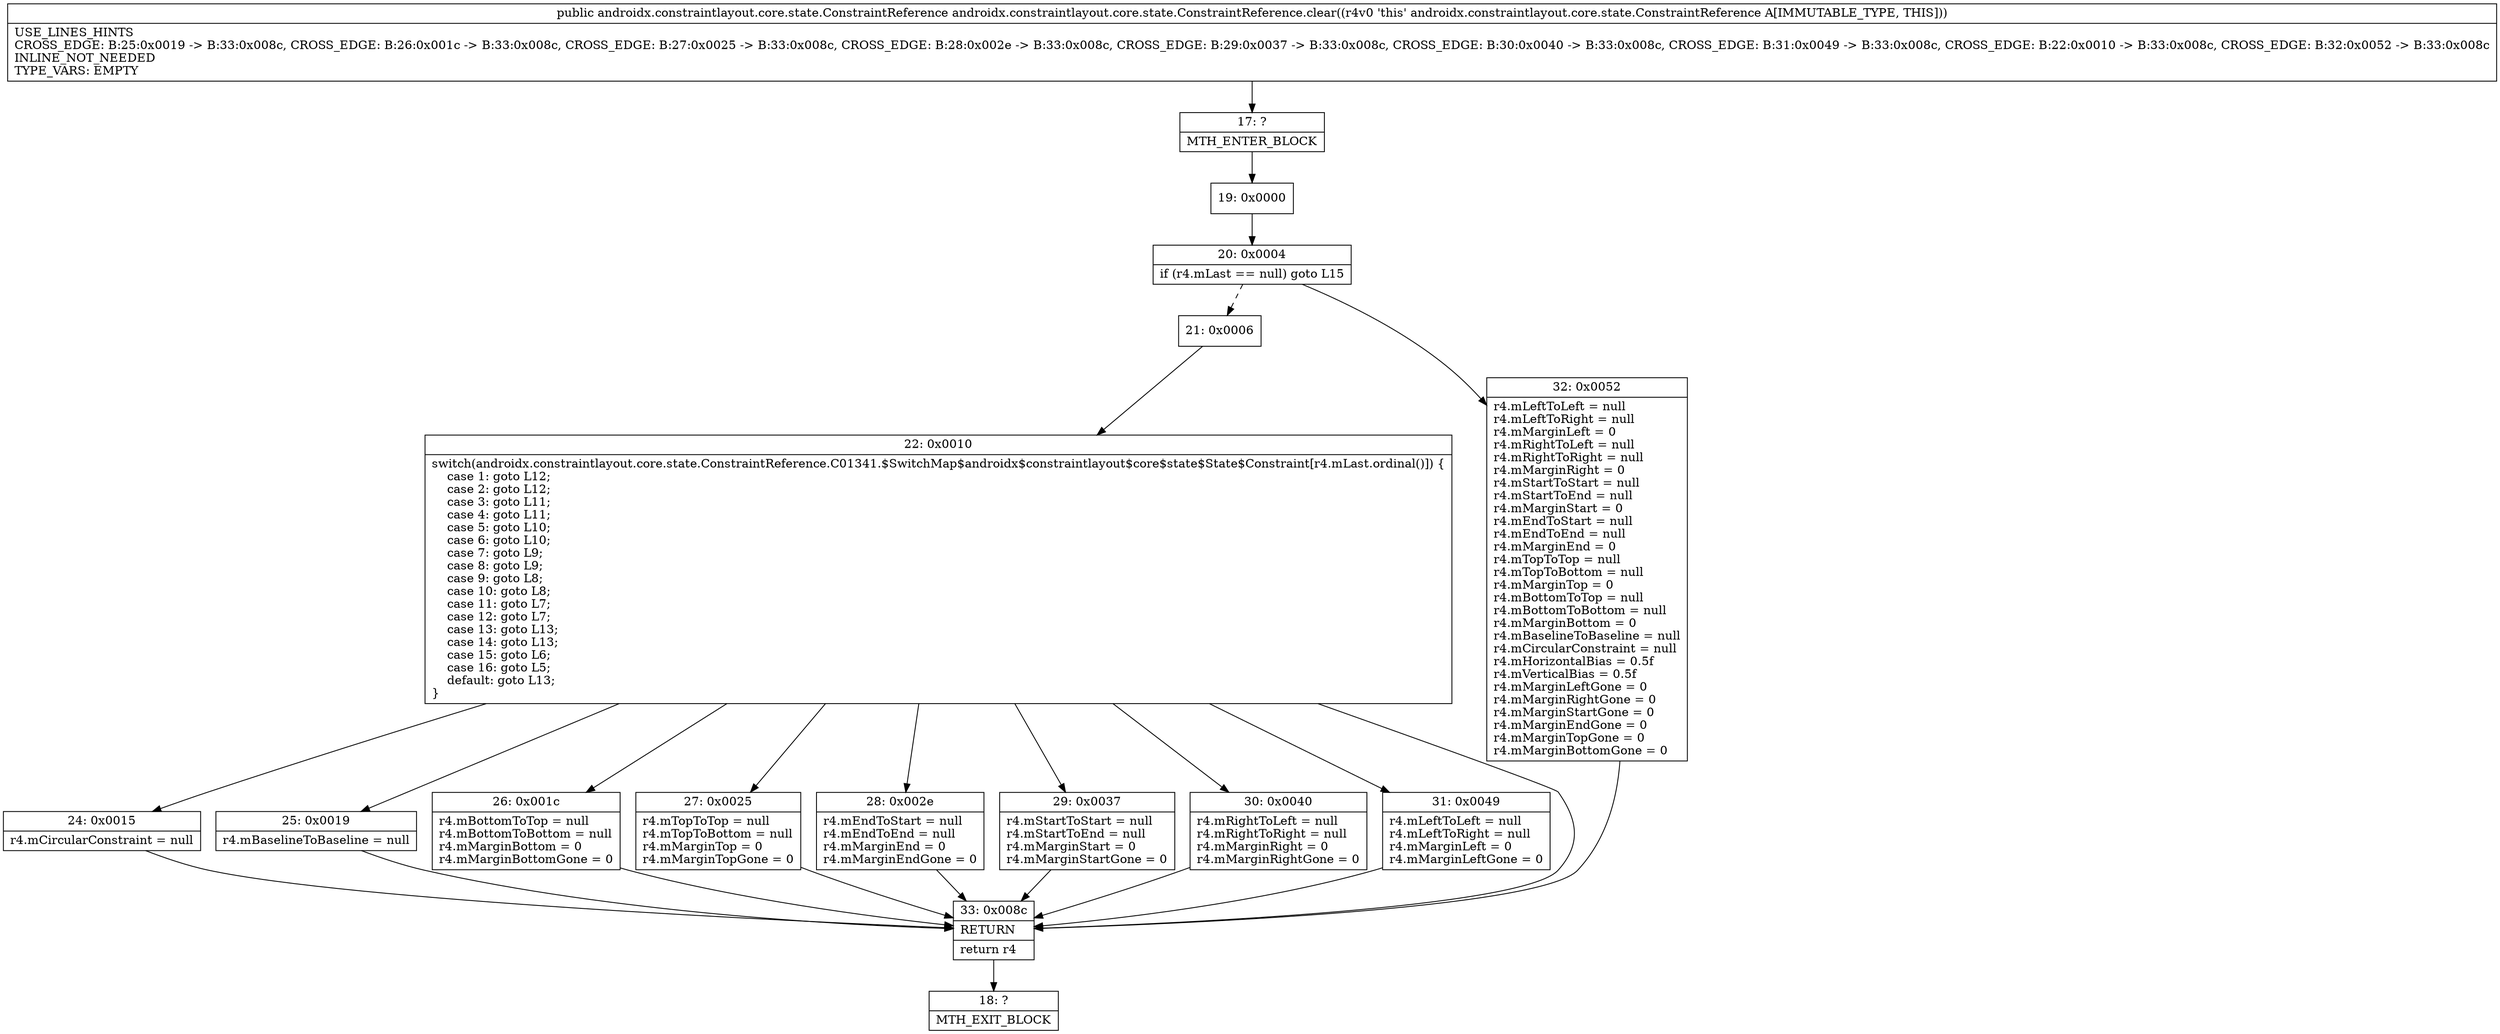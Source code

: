 digraph "CFG forandroidx.constraintlayout.core.state.ConstraintReference.clear()Landroidx\/constraintlayout\/core\/state\/ConstraintReference;" {
Node_17 [shape=record,label="{17\:\ ?|MTH_ENTER_BLOCK\l}"];
Node_19 [shape=record,label="{19\:\ 0x0000}"];
Node_20 [shape=record,label="{20\:\ 0x0004|if (r4.mLast == null) goto L15\l}"];
Node_21 [shape=record,label="{21\:\ 0x0006}"];
Node_22 [shape=record,label="{22\:\ 0x0010|switch(androidx.constraintlayout.core.state.ConstraintReference.C01341.$SwitchMap$androidx$constraintlayout$core$state$State$Constraint[r4.mLast.ordinal()]) \{\l    case 1: goto L12;\l    case 2: goto L12;\l    case 3: goto L11;\l    case 4: goto L11;\l    case 5: goto L10;\l    case 6: goto L10;\l    case 7: goto L9;\l    case 8: goto L9;\l    case 9: goto L8;\l    case 10: goto L8;\l    case 11: goto L7;\l    case 12: goto L7;\l    case 13: goto L13;\l    case 14: goto L13;\l    case 15: goto L6;\l    case 16: goto L5;\l    default: goto L13;\l\}\l}"];
Node_24 [shape=record,label="{24\:\ 0x0015|r4.mCircularConstraint = null\l}"];
Node_25 [shape=record,label="{25\:\ 0x0019|r4.mBaselineToBaseline = null\l}"];
Node_26 [shape=record,label="{26\:\ 0x001c|r4.mBottomToTop = null\lr4.mBottomToBottom = null\lr4.mMarginBottom = 0\lr4.mMarginBottomGone = 0\l}"];
Node_27 [shape=record,label="{27\:\ 0x0025|r4.mTopToTop = null\lr4.mTopToBottom = null\lr4.mMarginTop = 0\lr4.mMarginTopGone = 0\l}"];
Node_28 [shape=record,label="{28\:\ 0x002e|r4.mEndToStart = null\lr4.mEndToEnd = null\lr4.mMarginEnd = 0\lr4.mMarginEndGone = 0\l}"];
Node_29 [shape=record,label="{29\:\ 0x0037|r4.mStartToStart = null\lr4.mStartToEnd = null\lr4.mMarginStart = 0\lr4.mMarginStartGone = 0\l}"];
Node_30 [shape=record,label="{30\:\ 0x0040|r4.mRightToLeft = null\lr4.mRightToRight = null\lr4.mMarginRight = 0\lr4.mMarginRightGone = 0\l}"];
Node_31 [shape=record,label="{31\:\ 0x0049|r4.mLeftToLeft = null\lr4.mLeftToRight = null\lr4.mMarginLeft = 0\lr4.mMarginLeftGone = 0\l}"];
Node_33 [shape=record,label="{33\:\ 0x008c|RETURN\l|return r4\l}"];
Node_18 [shape=record,label="{18\:\ ?|MTH_EXIT_BLOCK\l}"];
Node_32 [shape=record,label="{32\:\ 0x0052|r4.mLeftToLeft = null\lr4.mLeftToRight = null\lr4.mMarginLeft = 0\lr4.mRightToLeft = null\lr4.mRightToRight = null\lr4.mMarginRight = 0\lr4.mStartToStart = null\lr4.mStartToEnd = null\lr4.mMarginStart = 0\lr4.mEndToStart = null\lr4.mEndToEnd = null\lr4.mMarginEnd = 0\lr4.mTopToTop = null\lr4.mTopToBottom = null\lr4.mMarginTop = 0\lr4.mBottomToTop = null\lr4.mBottomToBottom = null\lr4.mMarginBottom = 0\lr4.mBaselineToBaseline = null\lr4.mCircularConstraint = null\lr4.mHorizontalBias = 0.5f\lr4.mVerticalBias = 0.5f\lr4.mMarginLeftGone = 0\lr4.mMarginRightGone = 0\lr4.mMarginStartGone = 0\lr4.mMarginEndGone = 0\lr4.mMarginTopGone = 0\lr4.mMarginBottomGone = 0\l}"];
MethodNode[shape=record,label="{public androidx.constraintlayout.core.state.ConstraintReference androidx.constraintlayout.core.state.ConstraintReference.clear((r4v0 'this' androidx.constraintlayout.core.state.ConstraintReference A[IMMUTABLE_TYPE, THIS]))  | USE_LINES_HINTS\lCROSS_EDGE: B:25:0x0019 \-\> B:33:0x008c, CROSS_EDGE: B:26:0x001c \-\> B:33:0x008c, CROSS_EDGE: B:27:0x0025 \-\> B:33:0x008c, CROSS_EDGE: B:28:0x002e \-\> B:33:0x008c, CROSS_EDGE: B:29:0x0037 \-\> B:33:0x008c, CROSS_EDGE: B:30:0x0040 \-\> B:33:0x008c, CROSS_EDGE: B:31:0x0049 \-\> B:33:0x008c, CROSS_EDGE: B:22:0x0010 \-\> B:33:0x008c, CROSS_EDGE: B:32:0x0052 \-\> B:33:0x008c\lINLINE_NOT_NEEDED\lTYPE_VARS: EMPTY\l}"];
MethodNode -> Node_17;Node_17 -> Node_19;
Node_19 -> Node_20;
Node_20 -> Node_21[style=dashed];
Node_20 -> Node_32;
Node_21 -> Node_22;
Node_22 -> Node_24;
Node_22 -> Node_25;
Node_22 -> Node_26;
Node_22 -> Node_27;
Node_22 -> Node_28;
Node_22 -> Node_29;
Node_22 -> Node_30;
Node_22 -> Node_31;
Node_22 -> Node_33;
Node_24 -> Node_33;
Node_25 -> Node_33;
Node_26 -> Node_33;
Node_27 -> Node_33;
Node_28 -> Node_33;
Node_29 -> Node_33;
Node_30 -> Node_33;
Node_31 -> Node_33;
Node_33 -> Node_18;
Node_32 -> Node_33;
}

